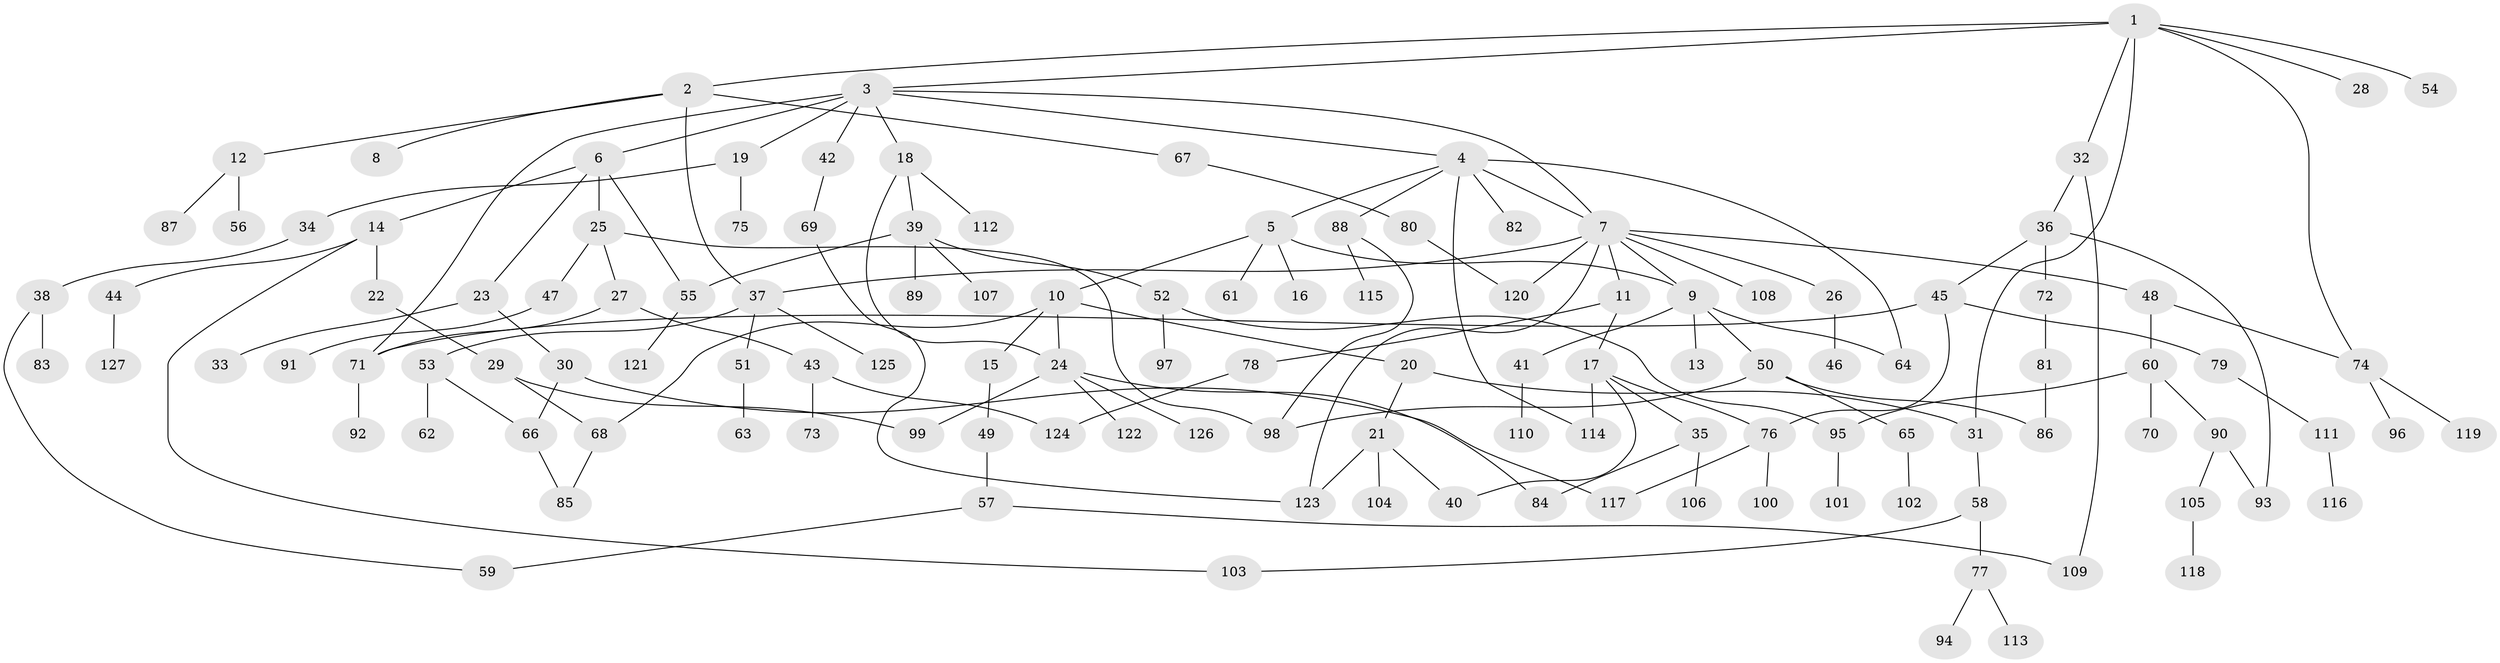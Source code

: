 // coarse degree distribution, {13: 0.022988505747126436, 6: 0.04597701149425287, 9: 0.011494252873563218, 7: 0.011494252873563218, 1: 0.3448275862068966, 3: 0.09195402298850575, 2: 0.3103448275862069, 4: 0.11494252873563218, 5: 0.04597701149425287}
// Generated by graph-tools (version 1.1) at 2025/23/03/03/25 07:23:30]
// undirected, 127 vertices, 157 edges
graph export_dot {
graph [start="1"]
  node [color=gray90,style=filled];
  1;
  2;
  3;
  4;
  5;
  6;
  7;
  8;
  9;
  10;
  11;
  12;
  13;
  14;
  15;
  16;
  17;
  18;
  19;
  20;
  21;
  22;
  23;
  24;
  25;
  26;
  27;
  28;
  29;
  30;
  31;
  32;
  33;
  34;
  35;
  36;
  37;
  38;
  39;
  40;
  41;
  42;
  43;
  44;
  45;
  46;
  47;
  48;
  49;
  50;
  51;
  52;
  53;
  54;
  55;
  56;
  57;
  58;
  59;
  60;
  61;
  62;
  63;
  64;
  65;
  66;
  67;
  68;
  69;
  70;
  71;
  72;
  73;
  74;
  75;
  76;
  77;
  78;
  79;
  80;
  81;
  82;
  83;
  84;
  85;
  86;
  87;
  88;
  89;
  90;
  91;
  92;
  93;
  94;
  95;
  96;
  97;
  98;
  99;
  100;
  101;
  102;
  103;
  104;
  105;
  106;
  107;
  108;
  109;
  110;
  111;
  112;
  113;
  114;
  115;
  116;
  117;
  118;
  119;
  120;
  121;
  122;
  123;
  124;
  125;
  126;
  127;
  1 -- 2;
  1 -- 3;
  1 -- 28;
  1 -- 32;
  1 -- 54;
  1 -- 74;
  1 -- 31;
  2 -- 8;
  2 -- 12;
  2 -- 37;
  2 -- 67;
  3 -- 4;
  3 -- 6;
  3 -- 18;
  3 -- 19;
  3 -- 42;
  3 -- 71;
  3 -- 7;
  4 -- 5;
  4 -- 7;
  4 -- 64;
  4 -- 82;
  4 -- 88;
  4 -- 114;
  5 -- 9;
  5 -- 10;
  5 -- 16;
  5 -- 61;
  6 -- 14;
  6 -- 23;
  6 -- 25;
  6 -- 55;
  7 -- 11;
  7 -- 26;
  7 -- 48;
  7 -- 108;
  7 -- 120;
  7 -- 9;
  7 -- 123;
  7 -- 37;
  9 -- 13;
  9 -- 41;
  9 -- 50;
  9 -- 64;
  10 -- 15;
  10 -- 20;
  10 -- 24;
  10 -- 68;
  11 -- 17;
  11 -- 78;
  12 -- 56;
  12 -- 87;
  14 -- 22;
  14 -- 44;
  14 -- 103;
  15 -- 49;
  17 -- 35;
  17 -- 40;
  17 -- 76;
  17 -- 114;
  18 -- 24;
  18 -- 39;
  18 -- 112;
  19 -- 34;
  19 -- 75;
  20 -- 21;
  20 -- 31;
  21 -- 104;
  21 -- 123;
  21 -- 40;
  22 -- 29;
  23 -- 30;
  23 -- 33;
  24 -- 99;
  24 -- 122;
  24 -- 126;
  24 -- 84;
  25 -- 27;
  25 -- 47;
  25 -- 98;
  26 -- 46;
  27 -- 43;
  27 -- 71;
  29 -- 68;
  29 -- 99;
  30 -- 117;
  30 -- 66;
  31 -- 58;
  32 -- 36;
  32 -- 109;
  34 -- 38;
  35 -- 84;
  35 -- 106;
  36 -- 45;
  36 -- 72;
  36 -- 93;
  37 -- 51;
  37 -- 53;
  37 -- 125;
  38 -- 83;
  38 -- 59;
  39 -- 52;
  39 -- 55;
  39 -- 89;
  39 -- 107;
  41 -- 110;
  42 -- 69;
  43 -- 73;
  43 -- 124;
  44 -- 127;
  45 -- 76;
  45 -- 79;
  45 -- 71;
  47 -- 91;
  48 -- 60;
  48 -- 74;
  49 -- 57;
  50 -- 65;
  50 -- 86;
  50 -- 98;
  51 -- 63;
  52 -- 97;
  52 -- 95;
  53 -- 62;
  53 -- 66;
  55 -- 121;
  57 -- 59;
  57 -- 109;
  58 -- 77;
  58 -- 103;
  60 -- 70;
  60 -- 90;
  60 -- 95;
  65 -- 102;
  66 -- 85;
  67 -- 80;
  68 -- 85;
  69 -- 123;
  71 -- 92;
  72 -- 81;
  74 -- 96;
  74 -- 119;
  76 -- 100;
  76 -- 117;
  77 -- 94;
  77 -- 113;
  78 -- 124;
  79 -- 111;
  80 -- 120;
  81 -- 86;
  88 -- 98;
  88 -- 115;
  90 -- 105;
  90 -- 93;
  95 -- 101;
  105 -- 118;
  111 -- 116;
}
